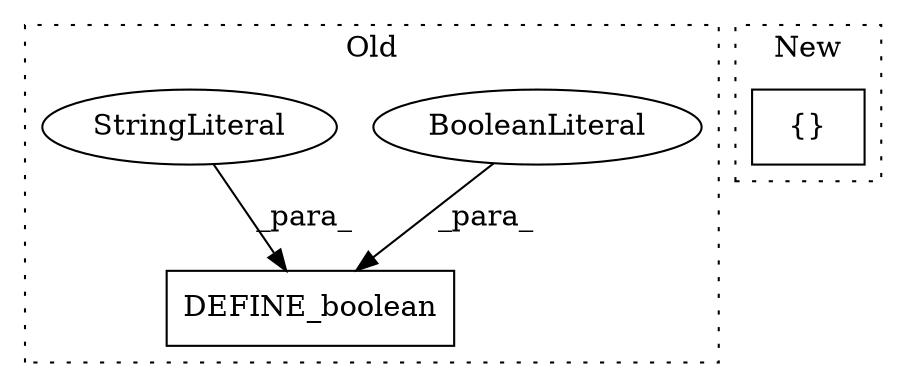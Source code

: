 digraph G {
subgraph cluster0 {
1 [label="DEFINE_boolean" a="32" s="963,1159" l="15,1" shape="box"];
3 [label="BooleanLiteral" a="9" s="1005" l="5" shape="ellipse"];
4 [label="StringLiteral" a="45" s="978" l="26" shape="ellipse"];
label = "Old";
style="dotted";
}
subgraph cluster1 {
2 [label="{}" a="4" s="1062,1083" l="1,1" shape="box"];
label = "New";
style="dotted";
}
3 -> 1 [label="_para_"];
4 -> 1 [label="_para_"];
}
